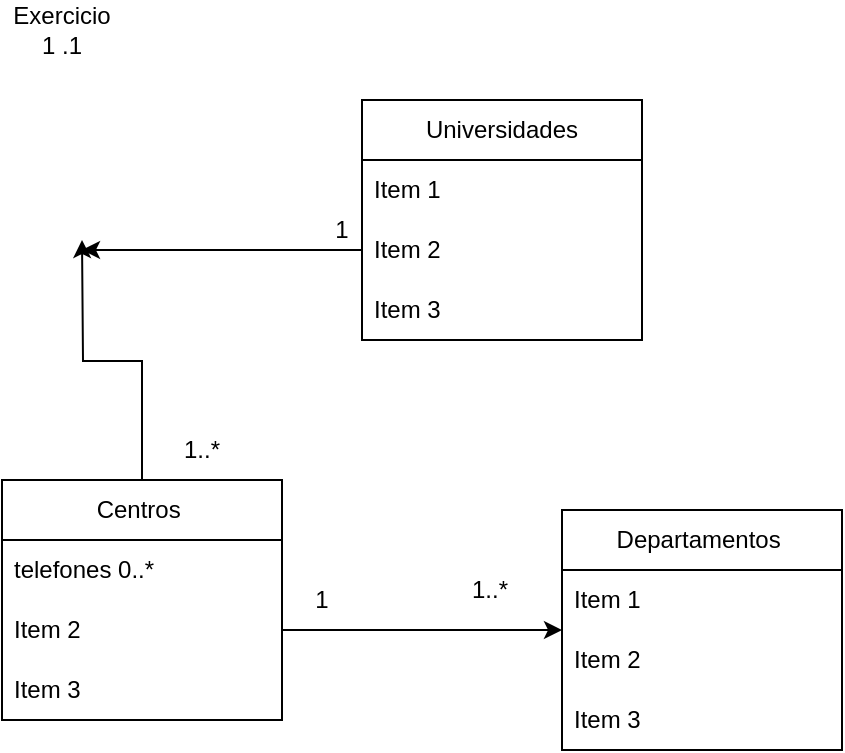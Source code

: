 <mxfile version="24.3.0" type="github" pages="2">
  <diagram name="Página-1" id="pcrGdQd_G0JxYUnSPmc6">
    <mxGraphModel dx="480" dy="578" grid="1" gridSize="10" guides="1" tooltips="1" connect="1" arrows="1" fold="1" page="1" pageScale="1" pageWidth="827" pageHeight="1169" math="0" shadow="0">
      <root>
        <mxCell id="0" />
        <mxCell id="1" parent="0" />
        <mxCell id="EZxcKN6rw-Am_Cq-Gbqj-1" value="Universidades" style="swimlane;fontStyle=0;childLayout=stackLayout;horizontal=1;startSize=30;horizontalStack=0;resizeParent=1;resizeParentMax=0;resizeLast=0;collapsible=1;marginBottom=0;whiteSpace=wrap;html=1;" vertex="1" parent="1">
          <mxGeometry x="320" y="90" width="140" height="120" as="geometry" />
        </mxCell>
        <mxCell id="EZxcKN6rw-Am_Cq-Gbqj-2" value="Item 1" style="text;strokeColor=none;fillColor=none;align=left;verticalAlign=middle;spacingLeft=4;spacingRight=4;overflow=hidden;points=[[0,0.5],[1,0.5]];portConstraint=eastwest;rotatable=0;whiteSpace=wrap;html=1;" vertex="1" parent="EZxcKN6rw-Am_Cq-Gbqj-1">
          <mxGeometry y="30" width="140" height="30" as="geometry" />
        </mxCell>
        <mxCell id="EZxcKN6rw-Am_Cq-Gbqj-5" style="edgeStyle=orthogonalEdgeStyle;rounded=0;orthogonalLoop=1;jettySize=auto;html=1;exitX=0;exitY=0.5;exitDx=0;exitDy=0;" edge="1" parent="EZxcKN6rw-Am_Cq-Gbqj-1" source="EZxcKN6rw-Am_Cq-Gbqj-3">
          <mxGeometry relative="1" as="geometry">
            <mxPoint x="-140" y="75" as="targetPoint" />
          </mxGeometry>
        </mxCell>
        <mxCell id="EZxcKN6rw-Am_Cq-Gbqj-3" value="Item 2" style="text;strokeColor=none;fillColor=none;align=left;verticalAlign=middle;spacingLeft=4;spacingRight=4;overflow=hidden;points=[[0,0.5],[1,0.5]];portConstraint=eastwest;rotatable=0;whiteSpace=wrap;html=1;" vertex="1" parent="EZxcKN6rw-Am_Cq-Gbqj-1">
          <mxGeometry y="60" width="140" height="30" as="geometry" />
        </mxCell>
        <mxCell id="EZxcKN6rw-Am_Cq-Gbqj-4" value="Item 3" style="text;strokeColor=none;fillColor=none;align=left;verticalAlign=middle;spacingLeft=4;spacingRight=4;overflow=hidden;points=[[0,0.5],[1,0.5]];portConstraint=eastwest;rotatable=0;whiteSpace=wrap;html=1;" vertex="1" parent="EZxcKN6rw-Am_Cq-Gbqj-1">
          <mxGeometry y="90" width="140" height="30" as="geometry" />
        </mxCell>
        <mxCell id="EZxcKN6rw-Am_Cq-Gbqj-8" value="1" style="text;strokeColor=none;align=center;fillColor=none;html=1;verticalAlign=middle;whiteSpace=wrap;rounded=0;" vertex="1" parent="1">
          <mxGeometry x="280" y="140" width="60" height="30" as="geometry" />
        </mxCell>
        <mxCell id="EZxcKN6rw-Am_Cq-Gbqj-13" style="edgeStyle=orthogonalEdgeStyle;rounded=0;orthogonalLoop=1;jettySize=auto;html=1;" edge="1" parent="1" source="EZxcKN6rw-Am_Cq-Gbqj-9">
          <mxGeometry relative="1" as="geometry">
            <mxPoint x="180" y="160" as="targetPoint" />
          </mxGeometry>
        </mxCell>
        <mxCell id="EZxcKN6rw-Am_Cq-Gbqj-9" value="Centros&amp;nbsp;" style="swimlane;fontStyle=0;childLayout=stackLayout;horizontal=1;startSize=30;horizontalStack=0;resizeParent=1;resizeParentMax=0;resizeLast=0;collapsible=1;marginBottom=0;whiteSpace=wrap;html=1;" vertex="1" parent="1">
          <mxGeometry x="140" y="280" width="140" height="120" as="geometry" />
        </mxCell>
        <mxCell id="EZxcKN6rw-Am_Cq-Gbqj-10" value="telefones 0..*" style="text;strokeColor=none;fillColor=none;align=left;verticalAlign=middle;spacingLeft=4;spacingRight=4;overflow=hidden;points=[[0,0.5],[1,0.5]];portConstraint=eastwest;rotatable=0;whiteSpace=wrap;html=1;" vertex="1" parent="EZxcKN6rw-Am_Cq-Gbqj-9">
          <mxGeometry y="30" width="140" height="30" as="geometry" />
        </mxCell>
        <mxCell id="EZxcKN6rw-Am_Cq-Gbqj-11" value="Item 2" style="text;strokeColor=none;fillColor=none;align=left;verticalAlign=middle;spacingLeft=4;spacingRight=4;overflow=hidden;points=[[0,0.5],[1,0.5]];portConstraint=eastwest;rotatable=0;whiteSpace=wrap;html=1;" vertex="1" parent="EZxcKN6rw-Am_Cq-Gbqj-9">
          <mxGeometry y="60" width="140" height="30" as="geometry" />
        </mxCell>
        <mxCell id="EZxcKN6rw-Am_Cq-Gbqj-12" value="Item 3" style="text;strokeColor=none;fillColor=none;align=left;verticalAlign=middle;spacingLeft=4;spacingRight=4;overflow=hidden;points=[[0,0.5],[1,0.5]];portConstraint=eastwest;rotatable=0;whiteSpace=wrap;html=1;" vertex="1" parent="EZxcKN6rw-Am_Cq-Gbqj-9">
          <mxGeometry y="90" width="140" height="30" as="geometry" />
        </mxCell>
        <mxCell id="EZxcKN6rw-Am_Cq-Gbqj-14" value="1..*" style="text;strokeColor=none;align=center;fillColor=none;html=1;verticalAlign=middle;whiteSpace=wrap;rounded=0;" vertex="1" parent="1">
          <mxGeometry x="210" y="250" width="60" height="30" as="geometry" />
        </mxCell>
        <mxCell id="EZxcKN6rw-Am_Cq-Gbqj-15" value="Departamentos&amp;nbsp;" style="swimlane;fontStyle=0;childLayout=stackLayout;horizontal=1;startSize=30;horizontalStack=0;resizeParent=1;resizeParentMax=0;resizeLast=0;collapsible=1;marginBottom=0;whiteSpace=wrap;html=1;" vertex="1" parent="1">
          <mxGeometry x="420" y="295" width="140" height="120" as="geometry" />
        </mxCell>
        <mxCell id="EZxcKN6rw-Am_Cq-Gbqj-16" value="Item 1" style="text;strokeColor=none;fillColor=none;align=left;verticalAlign=middle;spacingLeft=4;spacingRight=4;overflow=hidden;points=[[0,0.5],[1,0.5]];portConstraint=eastwest;rotatable=0;whiteSpace=wrap;html=1;" vertex="1" parent="EZxcKN6rw-Am_Cq-Gbqj-15">
          <mxGeometry y="30" width="140" height="30" as="geometry" />
        </mxCell>
        <mxCell id="EZxcKN6rw-Am_Cq-Gbqj-17" value="Item 2" style="text;strokeColor=none;fillColor=none;align=left;verticalAlign=middle;spacingLeft=4;spacingRight=4;overflow=hidden;points=[[0,0.5],[1,0.5]];portConstraint=eastwest;rotatable=0;whiteSpace=wrap;html=1;" vertex="1" parent="EZxcKN6rw-Am_Cq-Gbqj-15">
          <mxGeometry y="60" width="140" height="30" as="geometry" />
        </mxCell>
        <mxCell id="EZxcKN6rw-Am_Cq-Gbqj-18" value="Item 3" style="text;strokeColor=none;fillColor=none;align=left;verticalAlign=middle;spacingLeft=4;spacingRight=4;overflow=hidden;points=[[0,0.5],[1,0.5]];portConstraint=eastwest;rotatable=0;whiteSpace=wrap;html=1;" vertex="1" parent="EZxcKN6rw-Am_Cq-Gbqj-15">
          <mxGeometry y="90" width="140" height="30" as="geometry" />
        </mxCell>
        <mxCell id="EZxcKN6rw-Am_Cq-Gbqj-19" style="edgeStyle=orthogonalEdgeStyle;rounded=0;orthogonalLoop=1;jettySize=auto;html=1;entryX=0;entryY=0.5;entryDx=0;entryDy=0;" edge="1" parent="1" source="EZxcKN6rw-Am_Cq-Gbqj-11" target="EZxcKN6rw-Am_Cq-Gbqj-15">
          <mxGeometry relative="1" as="geometry" />
        </mxCell>
        <mxCell id="EZxcKN6rw-Am_Cq-Gbqj-20" value="1" style="text;strokeColor=none;align=center;fillColor=none;html=1;verticalAlign=middle;whiteSpace=wrap;rounded=0;" vertex="1" parent="1">
          <mxGeometry x="270" y="325" width="60" height="30" as="geometry" />
        </mxCell>
        <mxCell id="EZxcKN6rw-Am_Cq-Gbqj-21" value="1..*" style="text;strokeColor=none;align=center;fillColor=none;html=1;verticalAlign=middle;whiteSpace=wrap;rounded=0;" vertex="1" parent="1">
          <mxGeometry x="354" y="320" width="60" height="30" as="geometry" />
        </mxCell>
        <mxCell id="EZxcKN6rw-Am_Cq-Gbqj-23" value="Exercicio 1 .1" style="text;strokeColor=none;align=center;fillColor=none;html=1;verticalAlign=middle;whiteSpace=wrap;rounded=0;" vertex="1" parent="1">
          <mxGeometry x="140" y="40" width="60" height="30" as="geometry" />
        </mxCell>
      </root>
    </mxGraphModel>
  </diagram>
  <diagram id="Z0dDechP0KA45jt49Zy1" name="Página-2">
    <mxGraphModel dx="472" dy="578" grid="1" gridSize="10" guides="1" tooltips="1" connect="1" arrows="1" fold="1" page="1" pageScale="1" pageWidth="827" pageHeight="1169" math="0" shadow="0">
      <root>
        <mxCell id="0" />
        <mxCell id="1" parent="0" />
        <mxCell id="qzYglx6otyEaM2xUowj9-9" style="edgeStyle=orthogonalEdgeStyle;rounded=0;orthogonalLoop=1;jettySize=auto;html=1;" edge="1" parent="1" source="qzYglx6otyEaM2xUowj9-1" target="qzYglx6otyEaM2xUowj9-5">
          <mxGeometry relative="1" as="geometry" />
        </mxCell>
        <mxCell id="qzYglx6otyEaM2xUowj9-1" value="peças" style="swimlane;fontStyle=0;childLayout=stackLayout;horizontal=1;startSize=30;horizontalStack=0;resizeParent=1;resizeParentMax=0;resizeLast=0;collapsible=1;marginBottom=0;whiteSpace=wrap;html=1;" vertex="1" parent="1">
          <mxGeometry x="240" y="190" width="140" height="120" as="geometry" />
        </mxCell>
        <mxCell id="qzYglx6otyEaM2xUowj9-2" value="Item 1" style="text;strokeColor=none;fillColor=none;align=left;verticalAlign=middle;spacingLeft=4;spacingRight=4;overflow=hidden;points=[[0,0.5],[1,0.5]];portConstraint=eastwest;rotatable=0;whiteSpace=wrap;html=1;" vertex="1" parent="qzYglx6otyEaM2xUowj9-1">
          <mxGeometry y="30" width="140" height="30" as="geometry" />
        </mxCell>
        <mxCell id="qzYglx6otyEaM2xUowj9-3" value="Item 2" style="text;strokeColor=none;fillColor=none;align=left;verticalAlign=middle;spacingLeft=4;spacingRight=4;overflow=hidden;points=[[0,0.5],[1,0.5]];portConstraint=eastwest;rotatable=0;whiteSpace=wrap;html=1;" vertex="1" parent="qzYglx6otyEaM2xUowj9-1">
          <mxGeometry y="60" width="140" height="30" as="geometry" />
        </mxCell>
        <mxCell id="qzYglx6otyEaM2xUowj9-4" value="Item 3" style="text;strokeColor=none;fillColor=none;align=left;verticalAlign=middle;spacingLeft=4;spacingRight=4;overflow=hidden;points=[[0,0.5],[1,0.5]];portConstraint=eastwest;rotatable=0;whiteSpace=wrap;html=1;" vertex="1" parent="qzYglx6otyEaM2xUowj9-1">
          <mxGeometry y="90" width="140" height="30" as="geometry" />
        </mxCell>
        <mxCell id="qzYglx6otyEaM2xUowj9-5" value="arenas&amp;nbsp;" style="swimlane;fontStyle=0;childLayout=stackLayout;horizontal=1;startSize=30;horizontalStack=0;resizeParent=1;resizeParentMax=0;resizeLast=0;collapsible=1;marginBottom=0;whiteSpace=wrap;html=1;" vertex="1" parent="1">
          <mxGeometry x="20" y="370" width="140" height="120" as="geometry" />
        </mxCell>
        <mxCell id="qzYglx6otyEaM2xUowj9-6" value="Item 1" style="text;strokeColor=none;fillColor=none;align=left;verticalAlign=middle;spacingLeft=4;spacingRight=4;overflow=hidden;points=[[0,0.5],[1,0.5]];portConstraint=eastwest;rotatable=0;whiteSpace=wrap;html=1;" vertex="1" parent="qzYglx6otyEaM2xUowj9-5">
          <mxGeometry y="30" width="140" height="30" as="geometry" />
        </mxCell>
        <mxCell id="qzYglx6otyEaM2xUowj9-7" value="Item 2" style="text;strokeColor=none;fillColor=none;align=left;verticalAlign=middle;spacingLeft=4;spacingRight=4;overflow=hidden;points=[[0,0.5],[1,0.5]];portConstraint=eastwest;rotatable=0;whiteSpace=wrap;html=1;" vertex="1" parent="qzYglx6otyEaM2xUowj9-5">
          <mxGeometry y="60" width="140" height="30" as="geometry" />
        </mxCell>
        <mxCell id="qzYglx6otyEaM2xUowj9-8" value="Item 3" style="text;strokeColor=none;fillColor=none;align=left;verticalAlign=middle;spacingLeft=4;spacingRight=4;overflow=hidden;points=[[0,0.5],[1,0.5]];portConstraint=eastwest;rotatable=0;whiteSpace=wrap;html=1;" vertex="1" parent="qzYglx6otyEaM2xUowj9-5">
          <mxGeometry y="90" width="140" height="30" as="geometry" />
        </mxCell>
        <mxCell id="qzYglx6otyEaM2xUowj9-10" value="1" style="text;strokeColor=none;align=center;fillColor=none;html=1;verticalAlign=middle;whiteSpace=wrap;rounded=0;" vertex="1" parent="1">
          <mxGeometry x="180" y="220" width="60" height="30" as="geometry" />
        </mxCell>
        <mxCell id="qzYglx6otyEaM2xUowj9-11" value="1..*" style="text;strokeColor=none;align=center;fillColor=none;html=1;verticalAlign=middle;whiteSpace=wrap;rounded=0;" vertex="1" parent="1">
          <mxGeometry x="30" y="340" width="60" height="30" as="geometry" />
        </mxCell>
        <mxCell id="qzYglx6otyEaM2xUowj9-16" style="edgeStyle=orthogonalEdgeStyle;rounded=0;orthogonalLoop=1;jettySize=auto;html=1;exitX=0.5;exitY=0;exitDx=0;exitDy=0;" edge="1" parent="1" source="qzYglx6otyEaM2xUowj9-12">
          <mxGeometry relative="1" as="geometry">
            <mxPoint x="590" y="310" as="targetPoint" />
          </mxGeometry>
        </mxCell>
        <mxCell id="qzYglx6otyEaM2xUowj9-12" value="Palcos" style="swimlane;fontStyle=0;childLayout=stackLayout;horizontal=1;startSize=30;horizontalStack=0;resizeParent=1;resizeParentMax=0;resizeLast=0;collapsible=1;marginBottom=0;whiteSpace=wrap;html=1;" vertex="1" parent="1">
          <mxGeometry x="320" y="400" width="140" height="120" as="geometry" />
        </mxCell>
        <mxCell id="qzYglx6otyEaM2xUowj9-13" value="Item 1" style="text;strokeColor=none;fillColor=none;align=left;verticalAlign=middle;spacingLeft=4;spacingRight=4;overflow=hidden;points=[[0,0.5],[1,0.5]];portConstraint=eastwest;rotatable=0;whiteSpace=wrap;html=1;" vertex="1" parent="qzYglx6otyEaM2xUowj9-12">
          <mxGeometry y="30" width="140" height="30" as="geometry" />
        </mxCell>
        <mxCell id="qzYglx6otyEaM2xUowj9-17" style="edgeStyle=orthogonalEdgeStyle;rounded=0;orthogonalLoop=1;jettySize=auto;html=1;exitX=1;exitY=0.5;exitDx=0;exitDy=0;" edge="1" parent="qzYglx6otyEaM2xUowj9-12" source="qzYglx6otyEaM2xUowj9-14">
          <mxGeometry relative="1" as="geometry">
            <mxPoint x="340" y="70" as="targetPoint" />
          </mxGeometry>
        </mxCell>
        <mxCell id="qzYglx6otyEaM2xUowj9-14" value="Item 2" style="text;strokeColor=none;fillColor=none;align=left;verticalAlign=middle;spacingLeft=4;spacingRight=4;overflow=hidden;points=[[0,0.5],[1,0.5]];portConstraint=eastwest;rotatable=0;whiteSpace=wrap;html=1;" vertex="1" parent="qzYglx6otyEaM2xUowj9-12">
          <mxGeometry y="60" width="140" height="30" as="geometry" />
        </mxCell>
        <mxCell id="qzYglx6otyEaM2xUowj9-15" value="Item 3" style="text;strokeColor=none;fillColor=none;align=left;verticalAlign=middle;spacingLeft=4;spacingRight=4;overflow=hidden;points=[[0,0.5],[1,0.5]];portConstraint=eastwest;rotatable=0;whiteSpace=wrap;html=1;" vertex="1" parent="qzYglx6otyEaM2xUowj9-12">
          <mxGeometry y="90" width="140" height="30" as="geometry" />
        </mxCell>
        <mxCell id="qzYglx6otyEaM2xUowj9-18" value="List" style="swimlane;fontStyle=0;childLayout=stackLayout;horizontal=1;startSize=30;horizontalStack=0;resizeParent=1;resizeParentMax=0;resizeLast=0;collapsible=1;marginBottom=0;whiteSpace=wrap;html=1;" vertex="1" parent="1">
          <mxGeometry x="240" y="50" width="140" height="120" as="geometry" />
        </mxCell>
        <mxCell id="qzYglx6otyEaM2xUowj9-19" value="Item 1" style="text;strokeColor=none;fillColor=none;align=left;verticalAlign=middle;spacingLeft=4;spacingRight=4;overflow=hidden;points=[[0,0.5],[1,0.5]];portConstraint=eastwest;rotatable=0;whiteSpace=wrap;html=1;" vertex="1" parent="qzYglx6otyEaM2xUowj9-18">
          <mxGeometry y="30" width="140" height="30" as="geometry" />
        </mxCell>
        <mxCell id="qzYglx6otyEaM2xUowj9-20" value="Item 2" style="text;strokeColor=none;fillColor=none;align=left;verticalAlign=middle;spacingLeft=4;spacingRight=4;overflow=hidden;points=[[0,0.5],[1,0.5]];portConstraint=eastwest;rotatable=0;whiteSpace=wrap;html=1;" vertex="1" parent="qzYglx6otyEaM2xUowj9-18">
          <mxGeometry y="60" width="140" height="30" as="geometry" />
        </mxCell>
        <mxCell id="qzYglx6otyEaM2xUowj9-21" value="Item 3" style="text;strokeColor=none;fillColor=none;align=left;verticalAlign=middle;spacingLeft=4;spacingRight=4;overflow=hidden;points=[[0,0.5],[1,0.5]];portConstraint=eastwest;rotatable=0;whiteSpace=wrap;html=1;" vertex="1" parent="qzYglx6otyEaM2xUowj9-18">
          <mxGeometry y="90" width="140" height="30" as="geometry" />
        </mxCell>
        <mxCell id="qzYglx6otyEaM2xUowj9-22" style="edgeStyle=orthogonalEdgeStyle;rounded=0;orthogonalLoop=1;jettySize=auto;html=1;" edge="1" parent="1" source="qzYglx6otyEaM2xUowj9-38" target="qzYglx6otyEaM2xUowj9-7">
          <mxGeometry relative="1" as="geometry" />
        </mxCell>
        <mxCell id="qzYglx6otyEaM2xUowj9-23" style="edgeStyle=orthogonalEdgeStyle;rounded=0;orthogonalLoop=1;jettySize=auto;html=1;entryX=-0.036;entryY=0.093;entryDx=0;entryDy=0;entryPerimeter=0;" edge="1" parent="1" source="qzYglx6otyEaM2xUowj9-20" target="qzYglx6otyEaM2xUowj9-14">
          <mxGeometry relative="1" as="geometry" />
        </mxCell>
        <mxCell id="qzYglx6otyEaM2xUowj9-24" value="" style="endArrow=none;html=1;rounded=0;entryX=0.484;entryY=1.093;entryDx=0;entryDy=0;entryPerimeter=0;" edge="1" parent="1" target="qzYglx6otyEaM2xUowj9-15">
          <mxGeometry width="50" height="50" relative="1" as="geometry">
            <mxPoint x="560" y="640" as="sourcePoint" />
            <mxPoint x="550" y="490" as="targetPoint" />
          </mxGeometry>
        </mxCell>
        <mxCell id="qzYglx6otyEaM2xUowj9-25" value="orquestras" style="swimlane;fontStyle=0;childLayout=stackLayout;horizontal=1;startSize=30;horizontalStack=0;resizeParent=1;resizeParentMax=0;resizeLast=0;collapsible=1;marginBottom=0;whiteSpace=wrap;html=1;" vertex="1" parent="1">
          <mxGeometry x="660" y="400" width="140" height="120" as="geometry" />
        </mxCell>
        <mxCell id="qzYglx6otyEaM2xUowj9-26" value="Apresentação 0..*" style="text;strokeColor=none;fillColor=none;align=left;verticalAlign=middle;spacingLeft=4;spacingRight=4;overflow=hidden;points=[[0,0.5],[1,0.5]];portConstraint=eastwest;rotatable=0;whiteSpace=wrap;html=1;" vertex="1" parent="qzYglx6otyEaM2xUowj9-25">
          <mxGeometry y="30" width="140" height="30" as="geometry" />
        </mxCell>
        <mxCell id="qzYglx6otyEaM2xUowj9-27" value="Item 2" style="text;strokeColor=none;fillColor=none;align=left;verticalAlign=middle;spacingLeft=4;spacingRight=4;overflow=hidden;points=[[0,0.5],[1,0.5]];portConstraint=eastwest;rotatable=0;whiteSpace=wrap;html=1;" vertex="1" parent="qzYglx6otyEaM2xUowj9-25">
          <mxGeometry y="60" width="140" height="30" as="geometry" />
        </mxCell>
        <mxCell id="qzYglx6otyEaM2xUowj9-28" value="Item 3" style="text;strokeColor=none;fillColor=none;align=left;verticalAlign=middle;spacingLeft=4;spacingRight=4;overflow=hidden;points=[[0,0.5],[1,0.5]];portConstraint=eastwest;rotatable=0;whiteSpace=wrap;html=1;" vertex="1" parent="qzYglx6otyEaM2xUowj9-25">
          <mxGeometry y="90" width="140" height="30" as="geometry" />
        </mxCell>
        <mxCell id="qzYglx6otyEaM2xUowj9-29" value="Corais&amp;nbsp;" style="swimlane;fontStyle=0;childLayout=stackLayout;horizontal=1;startSize=30;horizontalStack=0;resizeParent=1;resizeParentMax=0;resizeLast=0;collapsible=1;marginBottom=0;whiteSpace=wrap;html=1;" vertex="1" parent="1">
          <mxGeometry x="560" y="585" width="140" height="120" as="geometry" />
        </mxCell>
        <mxCell id="qzYglx6otyEaM2xUowj9-30" value="Item 1" style="text;strokeColor=none;fillColor=none;align=left;verticalAlign=middle;spacingLeft=4;spacingRight=4;overflow=hidden;points=[[0,0.5],[1,0.5]];portConstraint=eastwest;rotatable=0;whiteSpace=wrap;html=1;" vertex="1" parent="qzYglx6otyEaM2xUowj9-29">
          <mxGeometry y="30" width="140" height="30" as="geometry" />
        </mxCell>
        <mxCell id="qzYglx6otyEaM2xUowj9-31" value="Item 2" style="text;strokeColor=none;fillColor=none;align=left;verticalAlign=middle;spacingLeft=4;spacingRight=4;overflow=hidden;points=[[0,0.5],[1,0.5]];portConstraint=eastwest;rotatable=0;whiteSpace=wrap;html=1;" vertex="1" parent="qzYglx6otyEaM2xUowj9-29">
          <mxGeometry y="60" width="140" height="30" as="geometry" />
        </mxCell>
        <mxCell id="qzYglx6otyEaM2xUowj9-32" value="Item 3" style="text;strokeColor=none;fillColor=none;align=left;verticalAlign=middle;spacingLeft=4;spacingRight=4;overflow=hidden;points=[[0,0.5],[1,0.5]];portConstraint=eastwest;rotatable=0;whiteSpace=wrap;html=1;" vertex="1" parent="qzYglx6otyEaM2xUowj9-29">
          <mxGeometry y="90" width="140" height="30" as="geometry" />
        </mxCell>
        <mxCell id="qzYglx6otyEaM2xUowj9-33" value="Bandas" style="swimlane;fontStyle=0;childLayout=stackLayout;horizontal=1;startSize=30;horizontalStack=0;resizeParent=1;resizeParentMax=0;resizeLast=0;collapsible=1;marginBottom=0;whiteSpace=wrap;html=1;" vertex="1" parent="1">
          <mxGeometry x="530" y="190" width="140" height="120" as="geometry" />
        </mxCell>
        <mxCell id="qzYglx6otyEaM2xUowj9-34" value="Item 1" style="text;strokeColor=none;fillColor=none;align=left;verticalAlign=middle;spacingLeft=4;spacingRight=4;overflow=hidden;points=[[0,0.5],[1,0.5]];portConstraint=eastwest;rotatable=0;whiteSpace=wrap;html=1;" vertex="1" parent="qzYglx6otyEaM2xUowj9-33">
          <mxGeometry y="30" width="140" height="30" as="geometry" />
        </mxCell>
        <mxCell id="qzYglx6otyEaM2xUowj9-35" value="Item 2" style="text;strokeColor=none;fillColor=none;align=left;verticalAlign=middle;spacingLeft=4;spacingRight=4;overflow=hidden;points=[[0,0.5],[1,0.5]];portConstraint=eastwest;rotatable=0;whiteSpace=wrap;html=1;" vertex="1" parent="qzYglx6otyEaM2xUowj9-33">
          <mxGeometry y="60" width="140" height="30" as="geometry" />
        </mxCell>
        <mxCell id="qzYglx6otyEaM2xUowj9-36" value="Item 3" style="text;strokeColor=none;fillColor=none;align=left;verticalAlign=middle;spacingLeft=4;spacingRight=4;overflow=hidden;points=[[0,0.5],[1,0.5]];portConstraint=eastwest;rotatable=0;whiteSpace=wrap;html=1;" vertex="1" parent="qzYglx6otyEaM2xUowj9-33">
          <mxGeometry y="90" width="140" height="30" as="geometry" />
        </mxCell>
        <mxCell id="qzYglx6otyEaM2xUowj9-37" value="1" style="text;strokeColor=none;align=center;fillColor=none;html=1;verticalAlign=middle;whiteSpace=wrap;rounded=0;" vertex="1" parent="1">
          <mxGeometry x="190" y="95" width="60" height="30" as="geometry" />
        </mxCell>
        <mxCell id="qzYglx6otyEaM2xUowj9-39" value="" style="edgeStyle=orthogonalEdgeStyle;rounded=0;orthogonalLoop=1;jettySize=auto;html=1;" edge="1" parent="1" source="qzYglx6otyEaM2xUowj9-20" target="qzYglx6otyEaM2xUowj9-38">
          <mxGeometry relative="1" as="geometry">
            <mxPoint x="240" y="125" as="sourcePoint" />
            <mxPoint x="160" y="445" as="targetPoint" />
          </mxGeometry>
        </mxCell>
        <mxCell id="qzYglx6otyEaM2xUowj9-38" value="0..*" style="text;strokeColor=none;align=center;fillColor=none;html=1;verticalAlign=middle;whiteSpace=wrap;rounded=0;" vertex="1" parent="1">
          <mxGeometry x="170" y="460" width="60" height="30" as="geometry" />
        </mxCell>
        <mxCell id="qzYglx6otyEaM2xUowj9-40" value="0..*" style="text;strokeColor=none;align=center;fillColor=none;html=1;verticalAlign=middle;whiteSpace=wrap;rounded=0;" vertex="1" parent="1">
          <mxGeometry x="250" y="490" width="60" height="30" as="geometry" />
        </mxCell>
        <mxCell id="qzYglx6otyEaM2xUowj9-41" value="1..*" style="text;html=1;align=center;verticalAlign=middle;resizable=0;points=[];autosize=1;strokeColor=none;fillColor=none;" vertex="1" parent="1">
          <mxGeometry x="610" y="438" width="40" height="30" as="geometry" />
        </mxCell>
        <mxCell id="qzYglx6otyEaM2xUowj9-42" value="1..*" style="text;strokeColor=none;align=center;fillColor=none;html=1;verticalAlign=middle;whiteSpace=wrap;rounded=0;" vertex="1" parent="1">
          <mxGeometry x="490" y="630" width="60" height="30" as="geometry" />
        </mxCell>
        <mxCell id="qzYglx6otyEaM2xUowj9-43" value="1..*" style="text;html=1;align=center;verticalAlign=middle;resizable=0;points=[];autosize=1;strokeColor=none;fillColor=none;" vertex="1" parent="1">
          <mxGeometry x="450" y="438" width="40" height="30" as="geometry" />
        </mxCell>
        <mxCell id="qzYglx6otyEaM2xUowj9-44" value="1..*" style="text;strokeColor=none;align=center;fillColor=none;html=1;verticalAlign=middle;whiteSpace=wrap;rounded=0;" vertex="1" parent="1">
          <mxGeometry x="400" y="360" width="60" height="30" as="geometry" />
        </mxCell>
        <mxCell id="qzYglx6otyEaM2xUowj9-45" value="1..*" style="text;strokeColor=none;align=center;fillColor=none;html=1;verticalAlign=middle;whiteSpace=wrap;rounded=0;" vertex="1" parent="1">
          <mxGeometry x="340" y="530" width="60" height="30" as="geometry" />
        </mxCell>
        <mxCell id="qzYglx6otyEaM2xUowj9-46" value="1..*" style="text;strokeColor=none;align=center;fillColor=none;html=1;verticalAlign=middle;whiteSpace=wrap;rounded=0;" vertex="1" parent="1">
          <mxGeometry x="610" y="320" width="60" height="30" as="geometry" />
        </mxCell>
        <mxCell id="qzYglx6otyEaM2xUowj9-47" value="exercicio 2.2" style="text;strokeColor=none;align=center;fillColor=none;html=1;verticalAlign=middle;whiteSpace=wrap;rounded=0;" vertex="1" parent="1">
          <mxGeometry x="40" y="40" width="60" height="30" as="geometry" />
        </mxCell>
      </root>
    </mxGraphModel>
  </diagram>
</mxfile>
